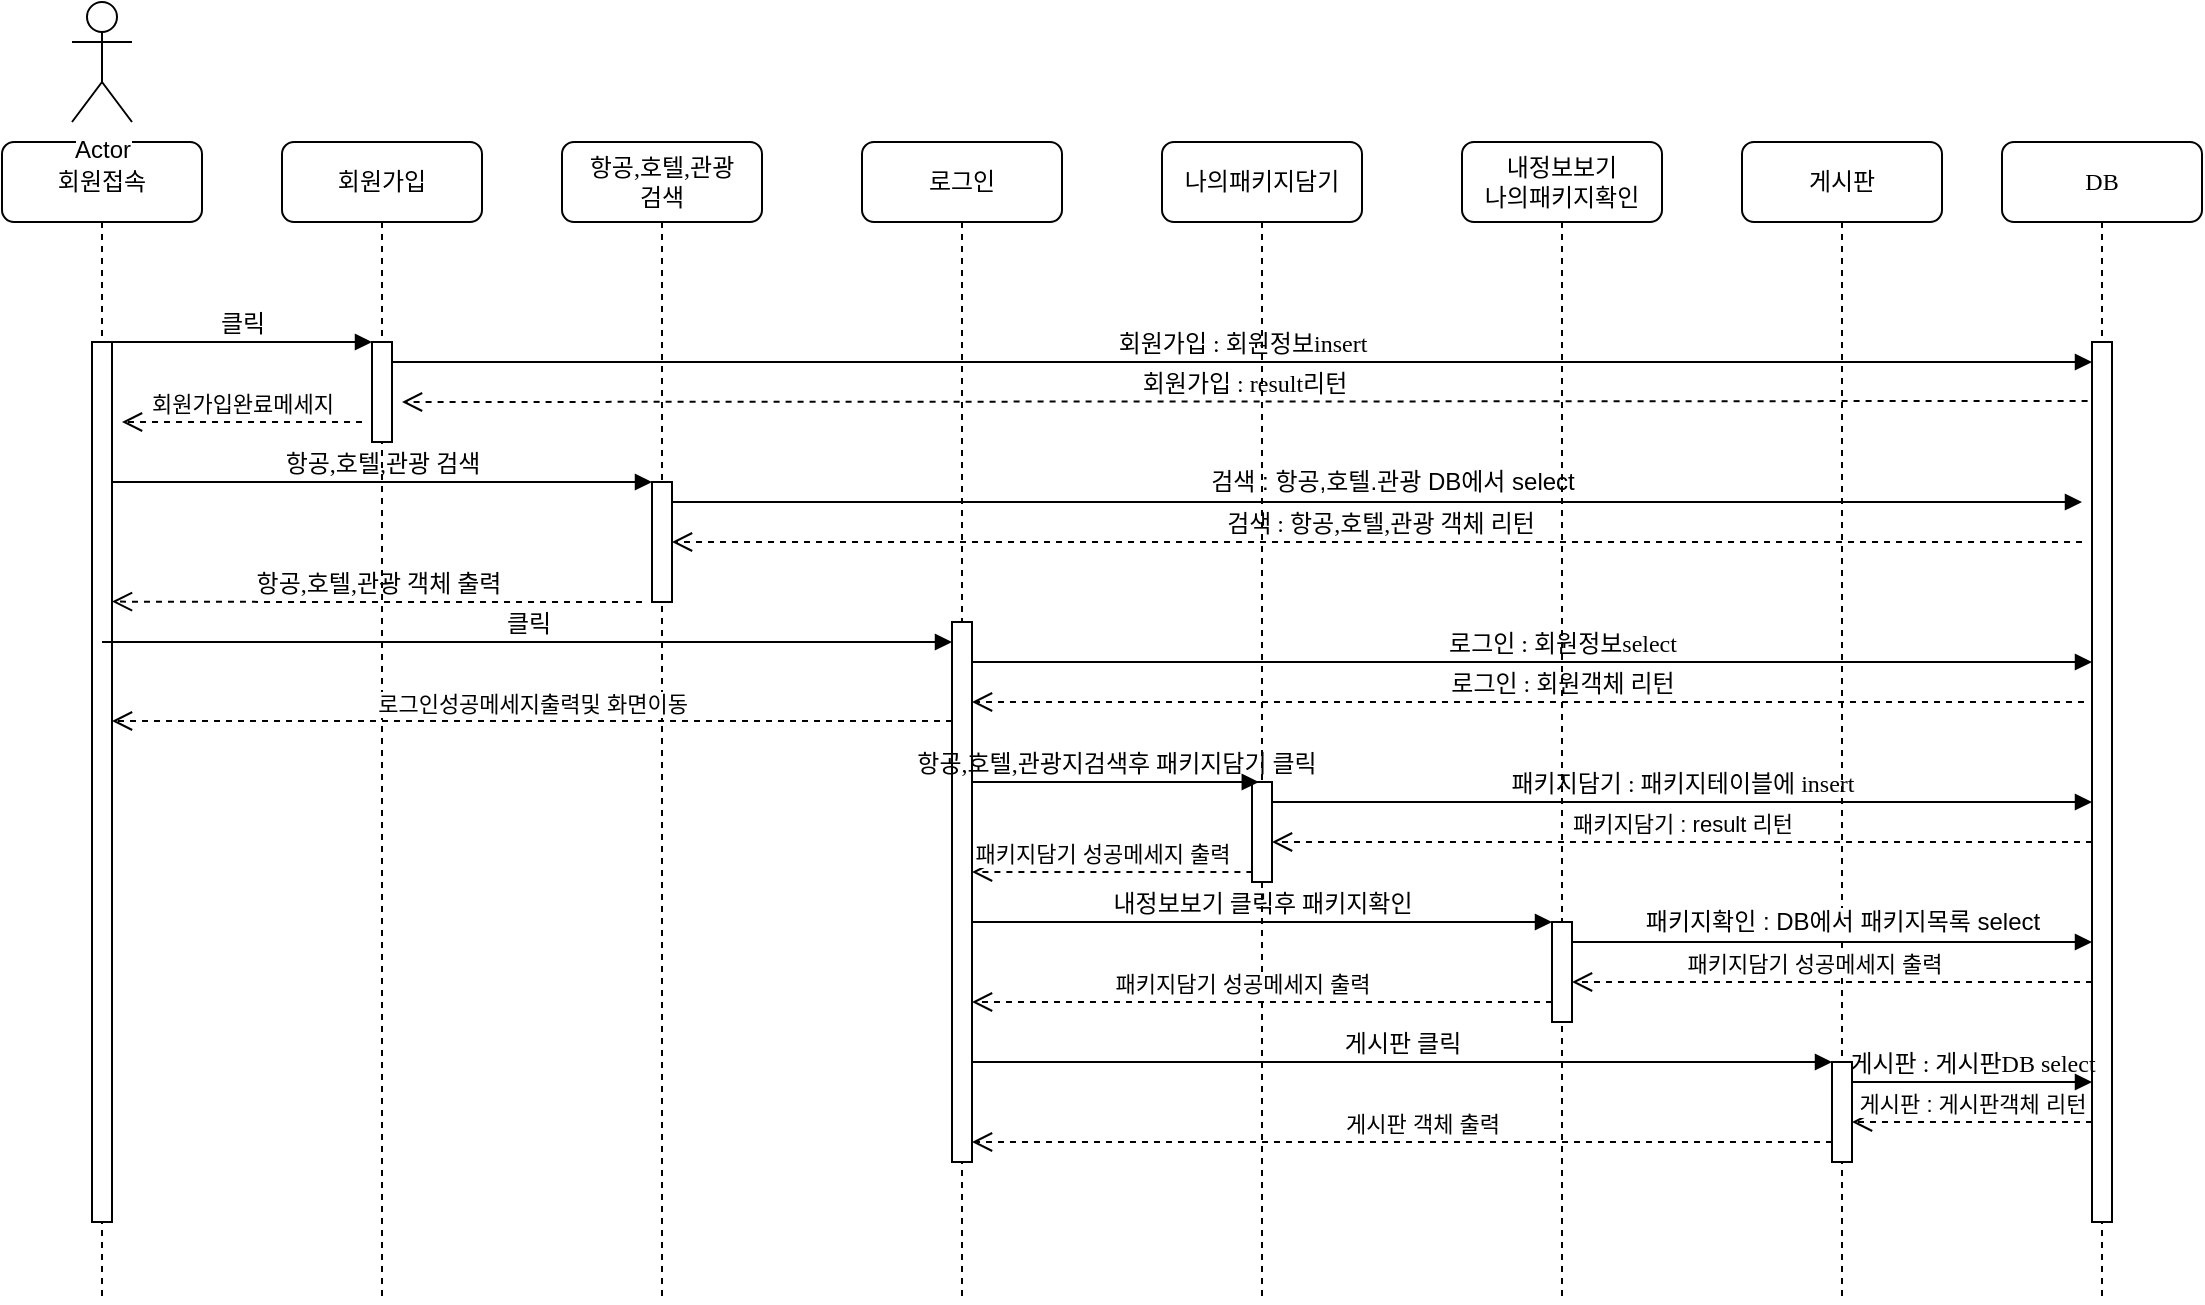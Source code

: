 <mxfile version="12.6.2" type="github">
  <diagram id="H_lLs0lDohJ35huyIDjX" name="페이지-1">
    <mxGraphModel dx="660" dy="1019" grid="1" gridSize="10" guides="1" tooltips="1" connect="1" arrows="1" fold="1" page="1" pageScale="1" pageWidth="827" pageHeight="1169" math="0" shadow="0">
      <root>
        <mxCell id="0"/>
        <mxCell id="1" parent="0"/>
        <mxCell id="L91wyIoPfaRrCRps_rPI-1" value="회원가입" style="shape=umlLifeline;perimeter=lifelinePerimeter;whiteSpace=wrap;html=1;container=1;collapsible=0;recursiveResize=0;outlineConnect=0;rounded=1;shadow=0;comic=0;labelBackgroundColor=none;strokeWidth=1;fontFamily=Verdana;fontSize=12;align=center;" vertex="1" parent="1">
          <mxGeometry x="330" y="330" width="100" height="580" as="geometry"/>
        </mxCell>
        <mxCell id="L91wyIoPfaRrCRps_rPI-2" value="" style="html=1;points=[];perimeter=orthogonalPerimeter;rounded=0;shadow=0;comic=0;labelBackgroundColor=none;strokeWidth=1;fontFamily=Verdana;fontSize=12;align=center;" vertex="1" parent="L91wyIoPfaRrCRps_rPI-1">
          <mxGeometry x="45" y="100" width="10" height="50" as="geometry"/>
        </mxCell>
        <mxCell id="L91wyIoPfaRrCRps_rPI-3" value="항공,호텔,관광 객체 출력" style="html=1;verticalAlign=bottom;endArrow=open;dashed=1;endSize=8;labelBackgroundColor=none;fontFamily=Verdana;fontSize=12;entryX=1;entryY=0.295;entryDx=0;entryDy=0;entryPerimeter=0;" edge="1" parent="L91wyIoPfaRrCRps_rPI-1" target="L91wyIoPfaRrCRps_rPI-15">
          <mxGeometry relative="1" as="geometry">
            <mxPoint x="-205" y="344" as="targetPoint"/>
            <mxPoint x="180" y="230" as="sourcePoint"/>
            <Array as="points">
              <mxPoint x="120" y="230"/>
              <mxPoint x="20" y="230"/>
            </Array>
            <mxPoint as="offset"/>
          </mxGeometry>
        </mxCell>
        <mxCell id="L91wyIoPfaRrCRps_rPI-4" value="로그인" style="shape=umlLifeline;perimeter=lifelinePerimeter;whiteSpace=wrap;html=1;container=1;collapsible=0;recursiveResize=0;outlineConnect=0;rounded=1;shadow=0;comic=0;labelBackgroundColor=none;strokeWidth=1;fontFamily=Verdana;fontSize=12;align=center;size=40;" vertex="1" parent="1">
          <mxGeometry x="620" y="330" width="100" height="580" as="geometry"/>
        </mxCell>
        <mxCell id="L91wyIoPfaRrCRps_rPI-5" value="" style="html=1;points=[];perimeter=orthogonalPerimeter;rounded=0;shadow=0;comic=0;labelBackgroundColor=none;strokeWidth=1;fontFamily=Verdana;fontSize=12;align=center;" vertex="1" parent="L91wyIoPfaRrCRps_rPI-4">
          <mxGeometry x="45" y="240" width="10" height="270" as="geometry"/>
        </mxCell>
        <mxCell id="L91wyIoPfaRrCRps_rPI-6" value="항공,호텔,관광&lt;br&gt;검색" style="shape=umlLifeline;perimeter=lifelinePerimeter;whiteSpace=wrap;html=1;container=1;collapsible=0;recursiveResize=0;outlineConnect=0;rounded=1;shadow=0;comic=0;labelBackgroundColor=none;strokeWidth=1;fontFamily=Verdana;fontSize=12;align=center;" vertex="1" parent="1">
          <mxGeometry x="470" y="330" width="100" height="580" as="geometry"/>
        </mxCell>
        <mxCell id="L91wyIoPfaRrCRps_rPI-7" value="" style="html=1;points=[];perimeter=orthogonalPerimeter;rounded=0;shadow=0;comic=0;labelBackgroundColor=none;strokeWidth=1;fontFamily=Verdana;fontSize=12;align=center;" vertex="1" parent="L91wyIoPfaRrCRps_rPI-6">
          <mxGeometry x="45" y="170" width="10" height="60" as="geometry"/>
        </mxCell>
        <mxCell id="L91wyIoPfaRrCRps_rPI-8" value="나의패키지담기" style="shape=umlLifeline;perimeter=lifelinePerimeter;whiteSpace=wrap;html=1;container=1;collapsible=0;recursiveResize=0;outlineConnect=0;rounded=1;shadow=0;comic=0;labelBackgroundColor=none;strokeWidth=1;fontFamily=Verdana;fontSize=12;align=center;" vertex="1" parent="1">
          <mxGeometry x="770" y="330" width="100" height="580" as="geometry"/>
        </mxCell>
        <mxCell id="L91wyIoPfaRrCRps_rPI-9" value="" style="html=1;points=[];perimeter=orthogonalPerimeter;rounded=0;shadow=0;comic=0;labelBackgroundColor=none;strokeWidth=1;fontFamily=Verdana;fontSize=12;align=center;" vertex="1" parent="L91wyIoPfaRrCRps_rPI-8">
          <mxGeometry x="45" y="320" width="10" height="50" as="geometry"/>
        </mxCell>
        <mxCell id="L91wyIoPfaRrCRps_rPI-10" value="게시판" style="shape=umlLifeline;perimeter=lifelinePerimeter;whiteSpace=wrap;html=1;container=1;collapsible=0;recursiveResize=0;outlineConnect=0;rounded=1;shadow=0;comic=0;labelBackgroundColor=none;strokeWidth=1;fontFamily=Verdana;fontSize=12;align=center;" vertex="1" parent="1">
          <mxGeometry x="1060" y="330" width="100" height="580" as="geometry"/>
        </mxCell>
        <mxCell id="L91wyIoPfaRrCRps_rPI-11" value="" style="html=1;points=[];perimeter=orthogonalPerimeter;rounded=0;shadow=0;comic=0;labelBackgroundColor=none;strokeWidth=1;fontFamily=Verdana;fontSize=12;align=center;" vertex="1" parent="L91wyIoPfaRrCRps_rPI-10">
          <mxGeometry x="45" y="460" width="10" height="50" as="geometry"/>
        </mxCell>
        <mxCell id="L91wyIoPfaRrCRps_rPI-12" value="DB" style="shape=umlLifeline;perimeter=lifelinePerimeter;whiteSpace=wrap;html=1;container=1;collapsible=0;recursiveResize=0;outlineConnect=0;rounded=1;shadow=0;comic=0;labelBackgroundColor=none;strokeWidth=1;fontFamily=Verdana;fontSize=12;align=center;" vertex="1" parent="1">
          <mxGeometry x="1190" y="330" width="100" height="580" as="geometry"/>
        </mxCell>
        <mxCell id="L91wyIoPfaRrCRps_rPI-13" value="" style="html=1;points=[];perimeter=orthogonalPerimeter;rounded=0;shadow=0;comic=0;labelBackgroundColor=none;strokeWidth=1;fontFamily=Verdana;fontSize=12;align=center;" vertex="1" parent="L91wyIoPfaRrCRps_rPI-12">
          <mxGeometry x="45" y="100" width="10" height="440" as="geometry"/>
        </mxCell>
        <mxCell id="L91wyIoPfaRrCRps_rPI-14" value="회원접속" style="shape=umlLifeline;perimeter=lifelinePerimeter;whiteSpace=wrap;html=1;container=1;collapsible=0;recursiveResize=0;outlineConnect=0;rounded=1;shadow=0;comic=0;labelBackgroundColor=none;strokeWidth=1;fontFamily=Verdana;fontSize=12;align=center;" vertex="1" parent="1">
          <mxGeometry x="190" y="330" width="100" height="580" as="geometry"/>
        </mxCell>
        <mxCell id="L91wyIoPfaRrCRps_rPI-15" value="" style="html=1;points=[];perimeter=orthogonalPerimeter;rounded=0;shadow=0;comic=0;labelBackgroundColor=none;strokeWidth=1;fontFamily=Verdana;fontSize=12;align=center;" vertex="1" parent="L91wyIoPfaRrCRps_rPI-14">
          <mxGeometry x="45" y="100" width="10" height="440" as="geometry"/>
        </mxCell>
        <mxCell id="L91wyIoPfaRrCRps_rPI-16" value="항공,호텔,관광 검색" style="html=1;verticalAlign=bottom;endArrow=block;entryX=0;entryY=0;labelBackgroundColor=none;fontFamily=Verdana;fontSize=12;" edge="1" parent="1" source="L91wyIoPfaRrCRps_rPI-15" target="L91wyIoPfaRrCRps_rPI-7">
          <mxGeometry relative="1" as="geometry">
            <mxPoint x="600" y="670" as="sourcePoint"/>
          </mxGeometry>
        </mxCell>
        <mxCell id="L91wyIoPfaRrCRps_rPI-17" value="" style="html=1;verticalAlign=bottom;endArrow=block;labelBackgroundColor=none;fontFamily=Verdana;fontSize=12;" edge="1" parent="1" source="L91wyIoPfaRrCRps_rPI-7">
          <mxGeometry relative="1" as="geometry">
            <mxPoint x="1020" y="590" as="sourcePoint"/>
            <mxPoint x="1230" y="510" as="targetPoint"/>
            <Array as="points">
              <mxPoint x="790" y="510"/>
              <mxPoint x="1090" y="510"/>
            </Array>
          </mxGeometry>
        </mxCell>
        <mxCell id="L91wyIoPfaRrCRps_rPI-18" value="검색 : 항공,호텔,관광 객체 리턴" style="html=1;verticalAlign=bottom;endArrow=open;dashed=1;endSize=8;labelBackgroundColor=none;fontFamily=Verdana;fontSize=12;" edge="1" parent="1" target="L91wyIoPfaRrCRps_rPI-7">
          <mxGeometry x="-0.004" relative="1" as="geometry">
            <mxPoint x="1020" y="666" as="targetPoint"/>
            <mxPoint x="1230" y="530" as="sourcePoint"/>
            <Array as="points"/>
            <mxPoint as="offset"/>
          </mxGeometry>
        </mxCell>
        <mxCell id="L91wyIoPfaRrCRps_rPI-19" value="클릭" style="html=1;verticalAlign=bottom;endArrow=block;entryX=0;entryY=0;labelBackgroundColor=none;fontFamily=Verdana;fontSize=12;edgeStyle=elbowEdgeStyle;elbow=vertical;" edge="1" parent="1" source="L91wyIoPfaRrCRps_rPI-15" target="L91wyIoPfaRrCRps_rPI-2">
          <mxGeometry relative="1" as="geometry">
            <mxPoint x="310" y="440" as="sourcePoint"/>
          </mxGeometry>
        </mxCell>
        <mxCell id="L91wyIoPfaRrCRps_rPI-20" value="Actor" style="shape=umlActor;verticalLabelPosition=bottom;labelBackgroundColor=#ffffff;verticalAlign=top;html=1;outlineConnect=0;" vertex="1" parent="1">
          <mxGeometry x="225" y="260" width="30" height="60" as="geometry"/>
        </mxCell>
        <mxCell id="L91wyIoPfaRrCRps_rPI-21" value="회원가입 : 회원정보insert" style="html=1;verticalAlign=bottom;endArrow=block;labelBackgroundColor=none;fontFamily=Verdana;fontSize=12;edgeStyle=elbowEdgeStyle;elbow=vertical;" edge="1" parent="1" source="L91wyIoPfaRrCRps_rPI-2" target="L91wyIoPfaRrCRps_rPI-13">
          <mxGeometry relative="1" as="geometry">
            <mxPoint x="390" y="440" as="sourcePoint"/>
            <mxPoint x="1090" y="440" as="targetPoint"/>
            <Array as="points">
              <mxPoint x="1130" y="440"/>
            </Array>
          </mxGeometry>
        </mxCell>
        <mxCell id="L91wyIoPfaRrCRps_rPI-22" value="&lt;br&gt;" style="text;html=1;align=center;verticalAlign=middle;resizable=0;points=[];labelBackgroundColor=#ffffff;" vertex="1" connectable="0" parent="L91wyIoPfaRrCRps_rPI-21">
          <mxGeometry x="-0.085" y="-2" relative="1" as="geometry">
            <mxPoint x="31" y="-13" as="offset"/>
          </mxGeometry>
        </mxCell>
        <mxCell id="L91wyIoPfaRrCRps_rPI-23" value="회원가입 : result리턴" style="html=1;verticalAlign=bottom;endArrow=open;dashed=1;endSize=8;exitX=-0.22;exitY=0.067;labelBackgroundColor=none;fontFamily=Verdana;fontSize=12;exitDx=0;exitDy=0;exitPerimeter=0;" edge="1" parent="1" source="L91wyIoPfaRrCRps_rPI-13">
          <mxGeometry relative="1" as="geometry">
            <mxPoint x="390" y="460" as="targetPoint"/>
            <mxPoint x="1095" y="460" as="sourcePoint"/>
          </mxGeometry>
        </mxCell>
        <mxCell id="L91wyIoPfaRrCRps_rPI-24" value="회원가입완료메세지" style="html=1;verticalAlign=bottom;endArrow=open;dashed=1;endSize=8;" edge="1" parent="1">
          <mxGeometry relative="1" as="geometry">
            <mxPoint x="370" y="470" as="sourcePoint"/>
            <mxPoint x="250" y="470" as="targetPoint"/>
          </mxGeometry>
        </mxCell>
        <mxCell id="L91wyIoPfaRrCRps_rPI-25" value="클릭" style="html=1;verticalAlign=bottom;endArrow=block;labelBackgroundColor=none;fontFamily=Verdana;fontSize=12;edgeStyle=elbowEdgeStyle;elbow=vertical;" edge="1" parent="1" target="L91wyIoPfaRrCRps_rPI-5">
          <mxGeometry relative="1" as="geometry">
            <mxPoint x="240" y="580" as="sourcePoint"/>
            <mxPoint x="520" y="580" as="targetPoint"/>
          </mxGeometry>
        </mxCell>
        <mxCell id="L91wyIoPfaRrCRps_rPI-26" value="로그인 : 회원정보select" style="html=1;verticalAlign=bottom;endArrow=block;labelBackgroundColor=none;fontFamily=Verdana;fontSize=12;edgeStyle=elbowEdgeStyle;elbow=vertical;" edge="1" parent="1" source="L91wyIoPfaRrCRps_rPI-5" target="L91wyIoPfaRrCRps_rPI-13">
          <mxGeometry x="0.304" y="-70" relative="1" as="geometry">
            <mxPoint x="540" y="750" as="sourcePoint"/>
            <mxPoint x="1230" y="510" as="targetPoint"/>
            <Array as="points">
              <mxPoint x="1040" y="590"/>
              <mxPoint x="990" y="510"/>
              <mxPoint x="900" y="510"/>
            </Array>
            <mxPoint x="-70" y="-70" as="offset"/>
          </mxGeometry>
        </mxCell>
        <mxCell id="L91wyIoPfaRrCRps_rPI-27" value="&lt;br&gt;" style="text;html=1;align=center;verticalAlign=middle;resizable=0;points=[];labelBackgroundColor=#ffffff;" vertex="1" connectable="0" parent="L91wyIoPfaRrCRps_rPI-26">
          <mxGeometry x="-0.085" y="-2" relative="1" as="geometry">
            <mxPoint x="31" y="-13" as="offset"/>
          </mxGeometry>
        </mxCell>
        <mxCell id="L91wyIoPfaRrCRps_rPI-28" value="로그인성공메세지출력및 화면이동" style="html=1;verticalAlign=bottom;endArrow=open;dashed=1;endSize=8;" edge="1" parent="1" source="L91wyIoPfaRrCRps_rPI-5">
          <mxGeometry relative="1" as="geometry">
            <mxPoint x="515" y="619.5" as="sourcePoint"/>
            <mxPoint x="245" y="619.5" as="targetPoint"/>
          </mxGeometry>
        </mxCell>
        <mxCell id="L91wyIoPfaRrCRps_rPI-29" value="항공,호텔,관광지검색후 패키지담기 클릭" style="html=1;verticalAlign=bottom;endArrow=block;labelBackgroundColor=none;fontFamily=Verdana;fontSize=12;edgeStyle=elbowEdgeStyle;elbow=vertical;entryX=0.34;entryY=-0.004;entryDx=0;entryDy=0;entryPerimeter=0;" edge="1" parent="1" source="L91wyIoPfaRrCRps_rPI-5" target="L91wyIoPfaRrCRps_rPI-9">
          <mxGeometry relative="1" as="geometry">
            <mxPoint x="680" y="650" as="sourcePoint"/>
            <mxPoint x="810" y="650" as="targetPoint"/>
            <mxPoint as="offset"/>
          </mxGeometry>
        </mxCell>
        <mxCell id="L91wyIoPfaRrCRps_rPI-30" value="패키지담기 : 패키지테이블에 insert" style="html=1;verticalAlign=bottom;endArrow=block;labelBackgroundColor=none;fontFamily=Verdana;fontSize=12;edgeStyle=elbowEdgeStyle;elbow=vertical;" edge="1" parent="1" source="L91wyIoPfaRrCRps_rPI-9" target="L91wyIoPfaRrCRps_rPI-13">
          <mxGeometry relative="1" as="geometry">
            <mxPoint x="830" y="660" as="sourcePoint"/>
            <mxPoint x="1230" y="560" as="targetPoint"/>
            <mxPoint as="offset"/>
            <Array as="points">
              <mxPoint x="1020" y="660"/>
            </Array>
          </mxGeometry>
        </mxCell>
        <mxCell id="L91wyIoPfaRrCRps_rPI-31" value="내정보보기&lt;br&gt;나의패키지확인" style="shape=umlLifeline;perimeter=lifelinePerimeter;whiteSpace=wrap;html=1;container=1;collapsible=0;recursiveResize=0;outlineConnect=0;rounded=1;shadow=0;comic=0;labelBackgroundColor=none;strokeWidth=1;fontFamily=Verdana;fontSize=12;align=center;" vertex="1" parent="1">
          <mxGeometry x="920" y="330" width="100" height="580" as="geometry"/>
        </mxCell>
        <mxCell id="L91wyIoPfaRrCRps_rPI-32" value="" style="html=1;points=[];perimeter=orthogonalPerimeter;rounded=0;shadow=0;comic=0;labelBackgroundColor=none;strokeWidth=1;fontFamily=Verdana;fontSize=12;align=center;" vertex="1" parent="L91wyIoPfaRrCRps_rPI-31">
          <mxGeometry x="45" y="390" width="10" height="50" as="geometry"/>
        </mxCell>
        <mxCell id="L91wyIoPfaRrCRps_rPI-33" value="패키지담기 : result 리턴" style="html=1;verticalAlign=bottom;endArrow=open;dashed=1;endSize=8;" edge="1" parent="1" source="L91wyIoPfaRrCRps_rPI-13" target="L91wyIoPfaRrCRps_rPI-9">
          <mxGeometry relative="1" as="geometry">
            <mxPoint x="1235" y="580" as="sourcePoint"/>
            <mxPoint x="830" y="680" as="targetPoint"/>
            <Array as="points">
              <mxPoint x="870" y="680"/>
            </Array>
          </mxGeometry>
        </mxCell>
        <mxCell id="L91wyIoPfaRrCRps_rPI-34" value="패키지담기 성공메세지 출력" style="html=1;verticalAlign=bottom;endArrow=open;dashed=1;endSize=8;exitX=0.02;exitY=0.9;exitDx=0;exitDy=0;exitPerimeter=0;" edge="1" parent="1" source="L91wyIoPfaRrCRps_rPI-9" target="L91wyIoPfaRrCRps_rPI-5">
          <mxGeometry x="0.073" relative="1" as="geometry">
            <mxPoint x="780" y="709" as="sourcePoint"/>
            <mxPoint x="680" y="709" as="targetPoint"/>
            <Array as="points"/>
            <mxPoint as="offset"/>
          </mxGeometry>
        </mxCell>
        <mxCell id="L91wyIoPfaRrCRps_rPI-35" value="검색 : 항공,호텔.관광 DB에서 select" style="text;html=1;align=center;verticalAlign=middle;resizable=0;points=[];autosize=1;" vertex="1" parent="1">
          <mxGeometry x="780" y="490" width="210" height="20" as="geometry"/>
        </mxCell>
        <mxCell id="L91wyIoPfaRrCRps_rPI-36" value="로그인 : 회원객체 리턴" style="html=1;verticalAlign=bottom;endArrow=open;dashed=1;endSize=8;labelBackgroundColor=none;fontFamily=Verdana;fontSize=12;" edge="1" parent="1" target="L91wyIoPfaRrCRps_rPI-5">
          <mxGeometry x="0.155" y="-60" relative="1" as="geometry">
            <mxPoint x="540" y="530" as="targetPoint"/>
            <mxPoint x="1231" y="610" as="sourcePoint"/>
            <Array as="points">
              <mxPoint x="910" y="610"/>
            </Array>
            <mxPoint x="60" y="60" as="offset"/>
          </mxGeometry>
        </mxCell>
        <mxCell id="L91wyIoPfaRrCRps_rPI-37" value="내정보보기 클릭후 패키지확인" style="html=1;verticalAlign=bottom;endArrow=block;labelBackgroundColor=none;fontFamily=Verdana;fontSize=12;edgeStyle=elbowEdgeStyle;elbow=vertical;" edge="1" parent="1" source="L91wyIoPfaRrCRps_rPI-5" target="L91wyIoPfaRrCRps_rPI-32">
          <mxGeometry relative="1" as="geometry">
            <mxPoint x="680" y="745" as="sourcePoint"/>
            <mxPoint x="808.4" y="720" as="targetPoint"/>
            <mxPoint as="offset"/>
            <Array as="points">
              <mxPoint x="700" y="720"/>
            </Array>
          </mxGeometry>
        </mxCell>
        <mxCell id="L91wyIoPfaRrCRps_rPI-38" value="" style="html=1;verticalAlign=bottom;endArrow=block;labelBackgroundColor=none;fontFamily=Verdana;fontSize=12;edgeStyle=elbowEdgeStyle;elbow=vertical;" edge="1" parent="1" source="L91wyIoPfaRrCRps_rPI-32" target="L91wyIoPfaRrCRps_rPI-13">
          <mxGeometry x="-0.038" relative="1" as="geometry">
            <mxPoint x="980" y="730" as="sourcePoint"/>
            <mxPoint x="1270" y="730" as="targetPoint"/>
            <mxPoint as="offset"/>
            <Array as="points">
              <mxPoint x="1005" y="730"/>
            </Array>
          </mxGeometry>
        </mxCell>
        <mxCell id="L91wyIoPfaRrCRps_rPI-39" value="패키지확인 : DB에서 패키지목록 select" style="text;html=1;align=center;verticalAlign=middle;resizable=0;points=[];labelBackgroundColor=#ffffff;" vertex="1" connectable="0" parent="L91wyIoPfaRrCRps_rPI-38">
          <mxGeometry x="-0.025" y="-1" relative="1" as="geometry">
            <mxPoint x="8" y="-11" as="offset"/>
          </mxGeometry>
        </mxCell>
        <mxCell id="L91wyIoPfaRrCRps_rPI-40" value="패키지담기 성공메세지 출력" style="html=1;verticalAlign=bottom;endArrow=open;dashed=1;endSize=8;" edge="1" parent="1" source="L91wyIoPfaRrCRps_rPI-13" target="L91wyIoPfaRrCRps_rPI-32">
          <mxGeometry x="0.073" relative="1" as="geometry">
            <mxPoint x="1220" y="745" as="sourcePoint"/>
            <mxPoint x="1100" y="750" as="targetPoint"/>
            <Array as="points">
              <mxPoint x="1210" y="750"/>
            </Array>
            <mxPoint as="offset"/>
          </mxGeometry>
        </mxCell>
        <mxCell id="L91wyIoPfaRrCRps_rPI-41" value="패키지담기 성공메세지 출력" style="html=1;verticalAlign=bottom;endArrow=open;dashed=1;endSize=8;" edge="1" parent="1" source="L91wyIoPfaRrCRps_rPI-32" target="L91wyIoPfaRrCRps_rPI-5">
          <mxGeometry x="0.073" relative="1" as="geometry">
            <mxPoint x="960" y="760" as="sourcePoint"/>
            <mxPoint x="700" y="760" as="targetPoint"/>
            <Array as="points">
              <mxPoint x="935" y="760"/>
            </Array>
            <mxPoint as="offset"/>
          </mxGeometry>
        </mxCell>
        <mxCell id="L91wyIoPfaRrCRps_rPI-42" value="게시판 클릭" style="html=1;verticalAlign=bottom;endArrow=block;labelBackgroundColor=none;fontFamily=Verdana;fontSize=12;edgeStyle=elbowEdgeStyle;elbow=vertical;" edge="1" parent="1" target="L91wyIoPfaRrCRps_rPI-11">
          <mxGeometry relative="1" as="geometry">
            <mxPoint x="675" y="790" as="sourcePoint"/>
            <mxPoint x="965" y="790" as="targetPoint"/>
            <mxPoint as="offset"/>
            <Array as="points">
              <mxPoint x="810" y="790"/>
              <mxPoint x="700" y="790"/>
            </Array>
          </mxGeometry>
        </mxCell>
        <mxCell id="L91wyIoPfaRrCRps_rPI-43" value="게시판 : 게시판DB select" style="html=1;verticalAlign=bottom;endArrow=block;labelBackgroundColor=none;fontFamily=Verdana;fontSize=12;edgeStyle=elbowEdgeStyle;elbow=vertical;" edge="1" parent="1" source="L91wyIoPfaRrCRps_rPI-11" target="L91wyIoPfaRrCRps_rPI-13">
          <mxGeometry relative="1" as="geometry">
            <mxPoint x="1140" y="810" as="sourcePoint"/>
            <mxPoint x="1230" y="800" as="targetPoint"/>
            <Array as="points">
              <mxPoint x="1200" y="800"/>
            </Array>
          </mxGeometry>
        </mxCell>
        <mxCell id="L91wyIoPfaRrCRps_rPI-44" value="게시판 : 게시판객체 리턴" style="html=1;verticalAlign=bottom;endArrow=open;dashed=1;endSize=8;" edge="1" parent="1" source="L91wyIoPfaRrCRps_rPI-13" target="L91wyIoPfaRrCRps_rPI-11">
          <mxGeometry relative="1" as="geometry">
            <mxPoint x="1230" y="820" as="sourcePoint"/>
            <mxPoint x="1140" y="820" as="targetPoint"/>
            <Array as="points">
              <mxPoint x="1150" y="820"/>
            </Array>
          </mxGeometry>
        </mxCell>
        <mxCell id="L91wyIoPfaRrCRps_rPI-45" value="게시판 객체 출력" style="html=1;verticalAlign=bottom;endArrow=open;dashed=1;endSize=8;" edge="1" parent="1" source="L91wyIoPfaRrCRps_rPI-11" target="L91wyIoPfaRrCRps_rPI-5">
          <mxGeometry x="-0.046" relative="1" as="geometry">
            <mxPoint x="990" y="830" as="sourcePoint"/>
            <mxPoint x="700" y="830" as="targetPoint"/>
            <Array as="points">
              <mxPoint x="960" y="830"/>
            </Array>
            <mxPoint as="offset"/>
          </mxGeometry>
        </mxCell>
      </root>
    </mxGraphModel>
  </diagram>
</mxfile>
